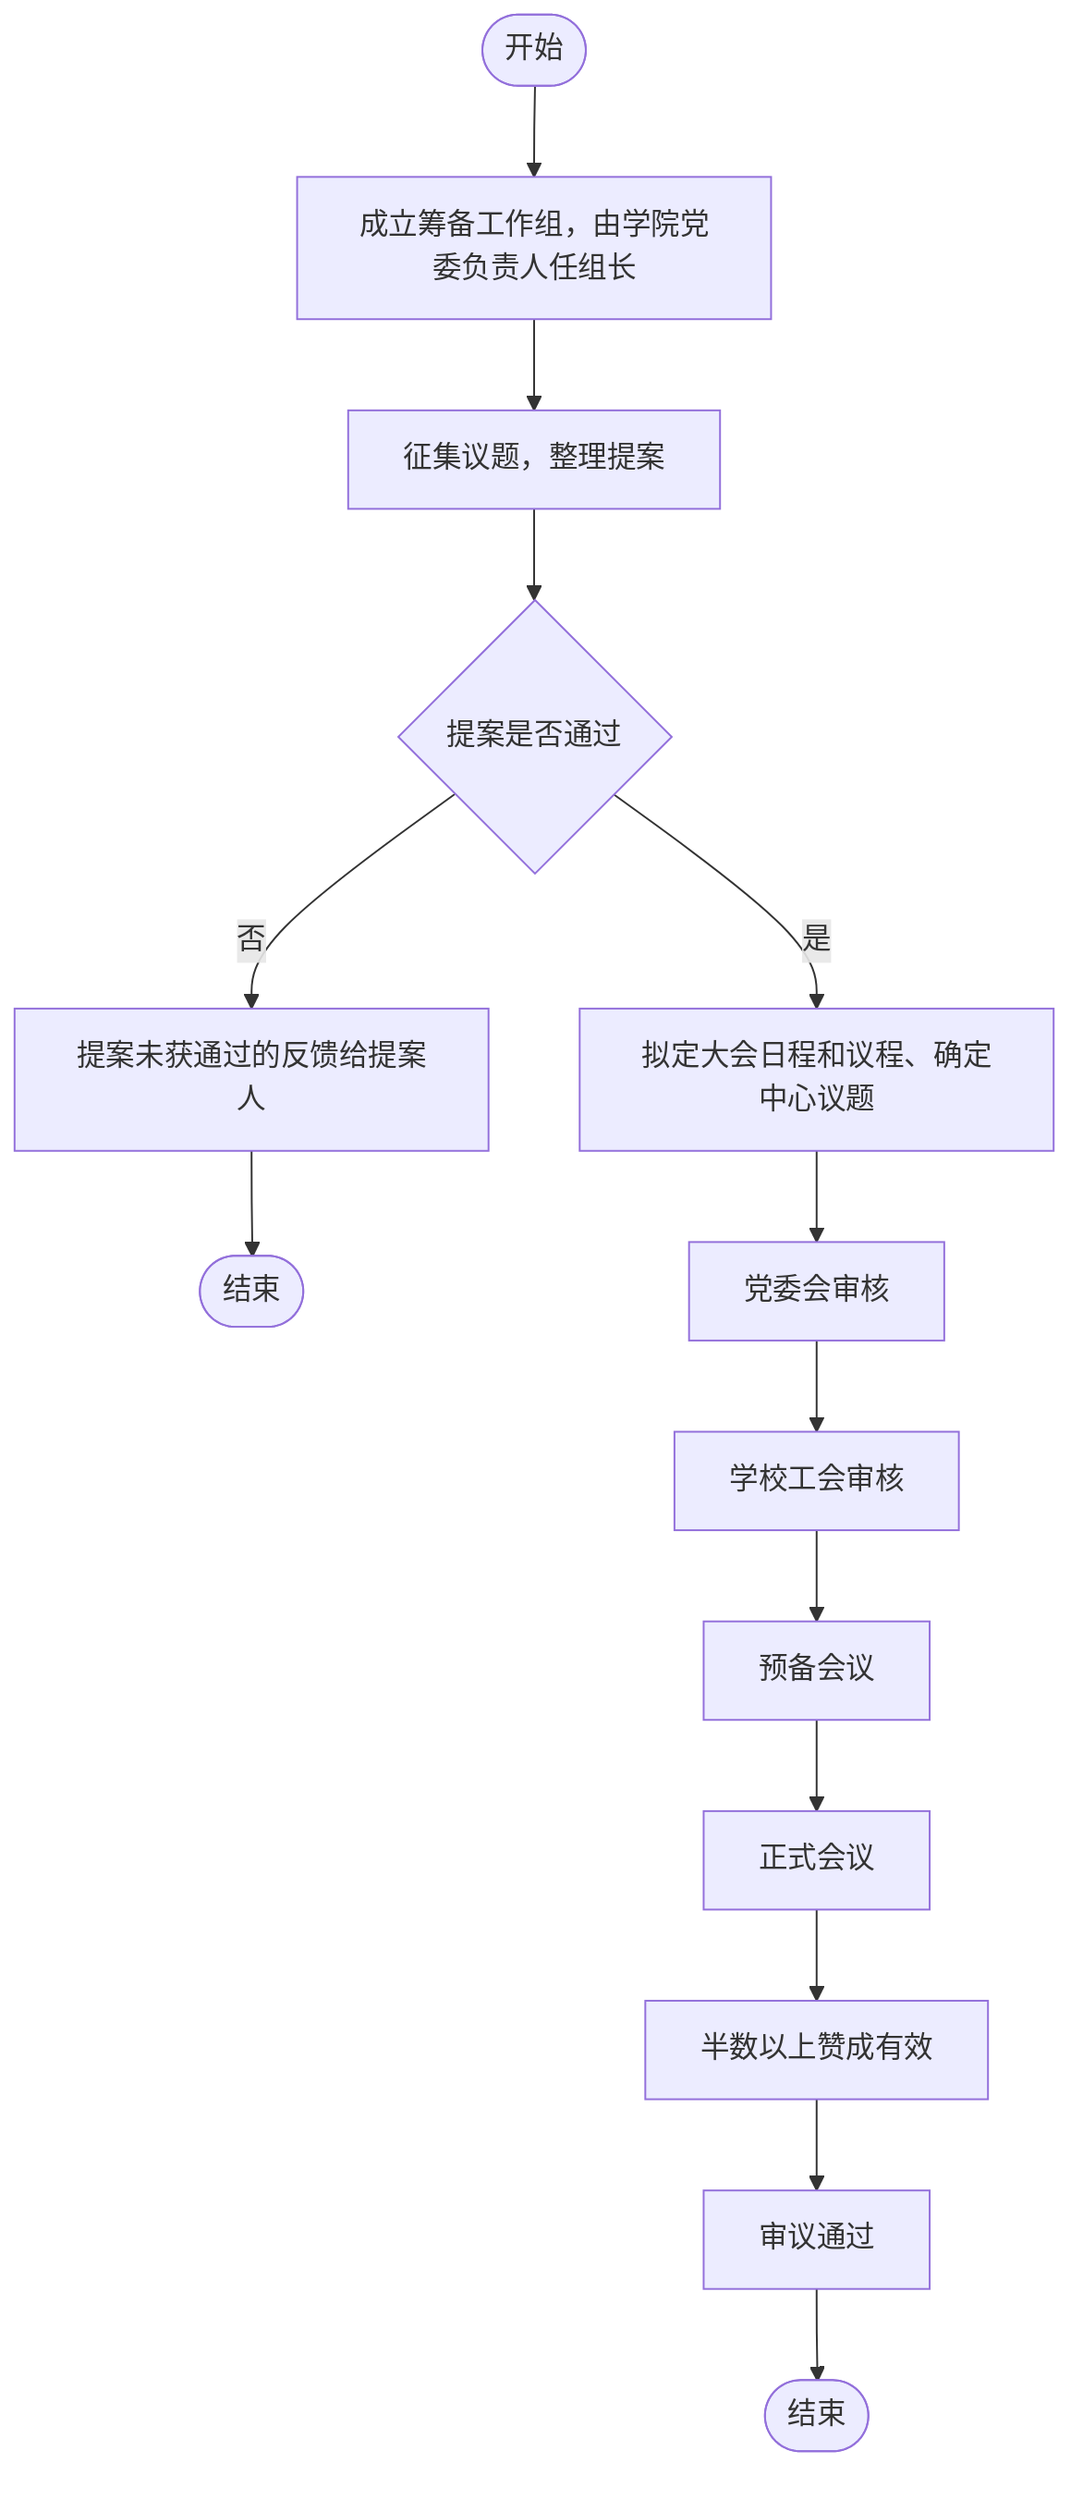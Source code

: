 flowchart TD
    Start(["开始"]) --> A[成立筹备工作组，由学院党委负责人任组长]
    A --> B[征集议题，整理提案]
    B --> C{提案是否通过}
    C -->|否| D[提案未获通过的反馈给提案人] --> End1(["结束"])
    C -->|是| E[拟定大会日程和议程、确定中心议题]
    E --> F[党委会审核]
    F --> G[学校工会审核]
    G --> H[预备会议]
    H --> I[正式会议]
    I --> J[半数以上赞成有效]
    J --> K[审议通过]
    K --> End2(["结束"])